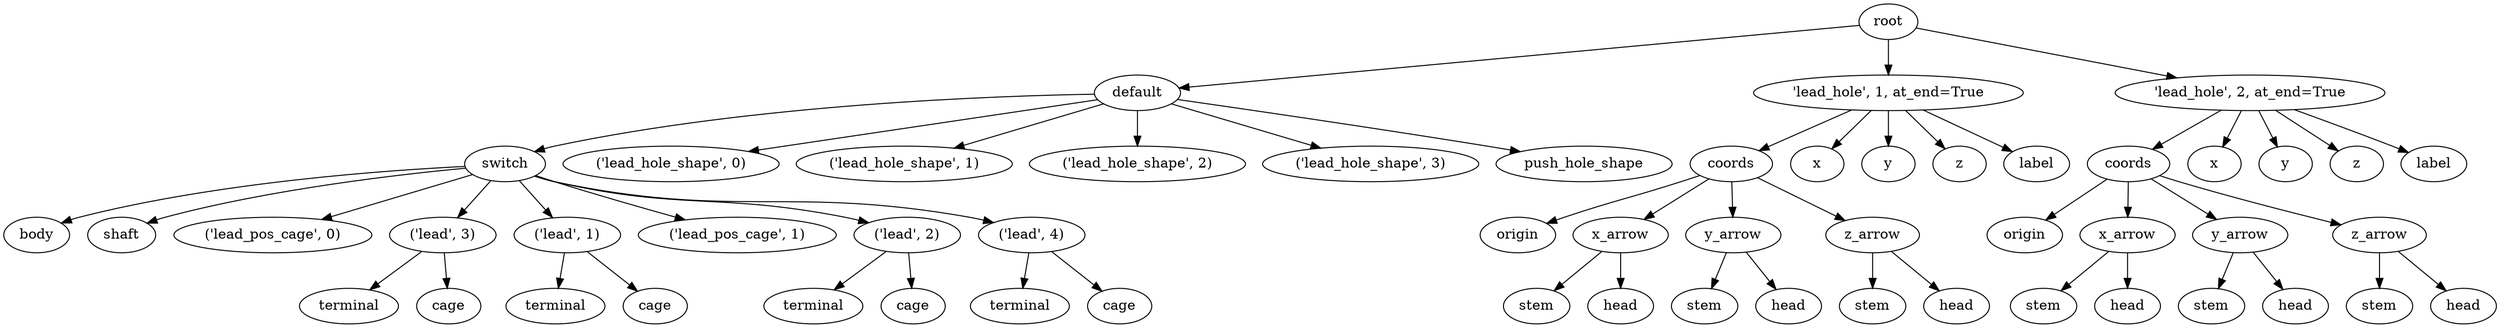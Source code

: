 digraph default {
    root_1 [label="root"];
    default_2 [label="default"];
    switch_3 [label="switch"];
    body_4 [label="body"];
    shaft_5 [label="shaft"];
    lead_pos_cage_6 [label="\('lead_pos_cage',\ 0\)"];
    lead_7 [label="\('lead',\ 3\)"];
    terminal_8 [label="terminal"];
    cage_9 [label="cage"];
    lead_10 [label="\('lead',\ 1\)"];
    terminal_11 [label="terminal"];
    cage_12 [label="cage"];
    lead_pos_cage_13 [label="\('lead_pos_cage',\ 1\)"];
    lead_14 [label="\('lead',\ 2\)"];
    terminal_15 [label="terminal"];
    cage_16 [label="cage"];
    lead_17 [label="\('lead',\ 4\)"];
    terminal_18 [label="terminal"];
    cage_19 [label="cage"];
    lead_hole_shape_20 [label="\('lead_hole_shape',\ 0\)"];
    lead_hole_shape_21 [label="\('lead_hole_shape',\ 1\)"];
    lead_hole_shape_22 [label="\('lead_hole_shape',\ 2\)"];
    lead_hole_shape_23 [label="\('lead_hole_shape',\ 3\)"];
    push_hole_shape_24 [label="push_hole_shape"];
    25 [label="'lead_hole',\ 1,\ at_end=True"];
    coords_26 [label="coords"];
    origin_27 [label="origin"];
    x_arrow_28 [label="x_arrow"];
    stem_29 [label="stem"];
    head_30 [label="head"];
    y_arrow_31 [label="y_arrow"];
    stem_32 [label="stem"];
    head_33 [label="head"];
    z_arrow_34 [label="z_arrow"];
    stem_35 [label="stem"];
    head_36 [label="head"];
    x_37 [label="x"];
    y_38 [label="y"];
    z_39 [label="z"];
    label_40 [label="label"];
    41 [label="'lead_hole',\ 2,\ at_end=True"];
    coords_42 [label="coords"];
    origin_43 [label="origin"];
    x_arrow_44 [label="x_arrow"];
    stem_45 [label="stem"];
    head_46 [label="head"];
    y_arrow_47 [label="y_arrow"];
    stem_48 [label="stem"];
    head_49 [label="head"];
    z_arrow_50 [label="z_arrow"];
    stem_51 [label="stem"];
    head_52 [label="head"];
    x_53 [label="x"];
    y_54 [label="y"];
    z_55 [label="z"];
    label_56 [label="label"];
    root_1 -> default_2;
    default_2 -> switch_3;
    switch_3 -> body_4;
    switch_3 -> shaft_5;
    switch_3 -> lead_pos_cage_6;
    switch_3 -> lead_7;
    lead_7 -> terminal_8;
    lead_7 -> cage_9;
    switch_3 -> lead_10;
    lead_10 -> terminal_11;
    lead_10 -> cage_12;
    switch_3 -> lead_pos_cage_13;
    switch_3 -> lead_14;
    lead_14 -> terminal_15;
    lead_14 -> cage_16;
    switch_3 -> lead_17;
    lead_17 -> terminal_18;
    lead_17 -> cage_19;
    default_2 -> lead_hole_shape_20;
    default_2 -> lead_hole_shape_21;
    default_2 -> lead_hole_shape_22;
    default_2 -> lead_hole_shape_23;
    default_2 -> push_hole_shape_24;
    root_1 -> 25;
    25 -> coords_26;
    coords_26 -> origin_27;
    coords_26 -> x_arrow_28;
    x_arrow_28 -> stem_29;
    x_arrow_28 -> head_30;
    coords_26 -> y_arrow_31;
    y_arrow_31 -> stem_32;
    y_arrow_31 -> head_33;
    coords_26 -> z_arrow_34;
    z_arrow_34 -> stem_35;
    z_arrow_34 -> head_36;
    25 -> x_37;
    25 -> y_38;
    25 -> z_39;
    25 -> label_40;
    root_1 -> 41;
    41 -> coords_42;
    coords_42 -> origin_43;
    coords_42 -> x_arrow_44;
    x_arrow_44 -> stem_45;
    x_arrow_44 -> head_46;
    coords_42 -> y_arrow_47;
    y_arrow_47 -> stem_48;
    y_arrow_47 -> head_49;
    coords_42 -> z_arrow_50;
    z_arrow_50 -> stem_51;
    z_arrow_50 -> head_52;
    41 -> x_53;
    41 -> y_54;
    41 -> z_55;
    41 -> label_56;
}
